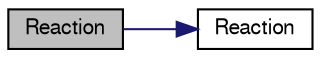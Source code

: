 digraph "Reaction"
{
  bgcolor="transparent";
  edge [fontname="FreeSans",fontsize="10",labelfontname="FreeSans",labelfontsize="10"];
  node [fontname="FreeSans",fontsize="10",shape=record];
  rankdir="LR";
  Node13 [label="Reaction",height=0.2,width=0.4,color="black", fillcolor="grey75", style="filled", fontcolor="black"];
  Node13 -> Node14 [color="midnightblue",fontsize="10",style="solid",fontname="FreeSans"];
  Node14 [label="Reaction",height=0.2,width=0.4,color="black",URL="$a30330.html#a33c2fc826fef7970e7ea0984c566b273",tooltip="Construct from components. "];
}
